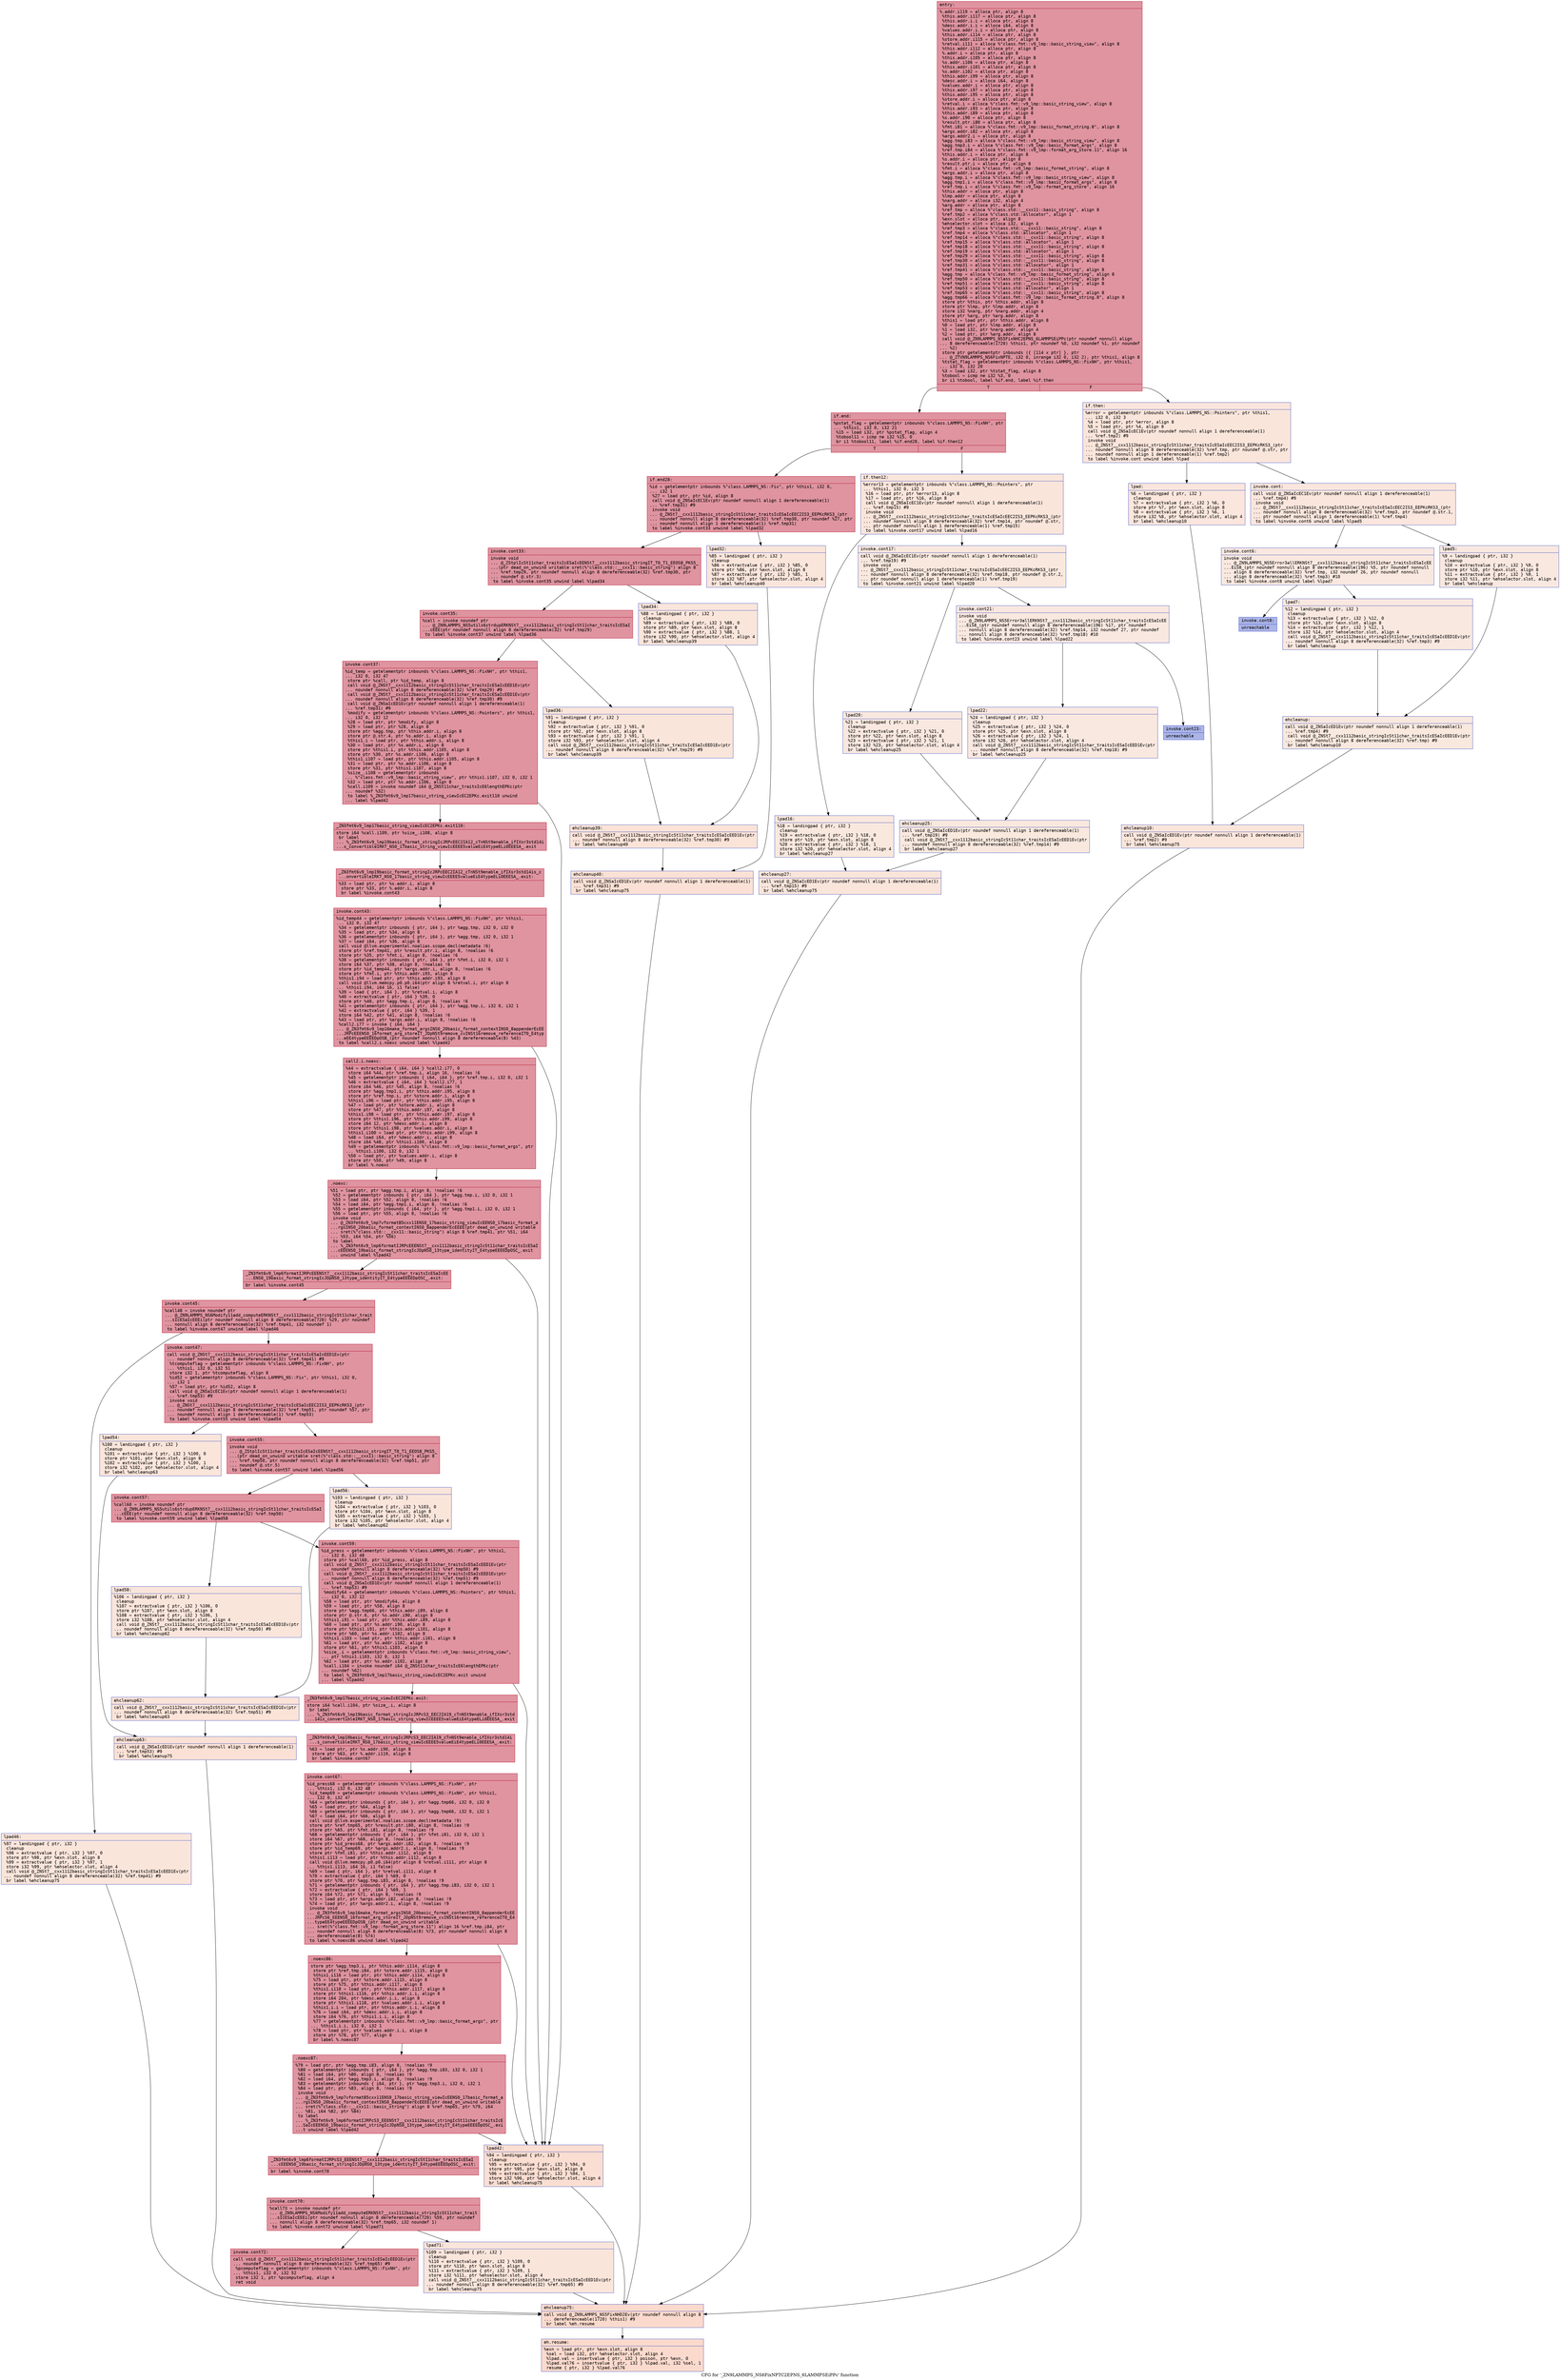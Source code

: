 digraph "CFG for '_ZN9LAMMPS_NS6FixNPTC2EPNS_6LAMMPSEiPPc' function" {
	label="CFG for '_ZN9LAMMPS_NS6FixNPTC2EPNS_6LAMMPSEiPPc' function";

	Node0x56034efda590 [shape=record,color="#b70d28ff", style=filled, fillcolor="#b70d2870" fontname="Courier",label="{entry:\l|  %.addr.i119 = alloca ptr, align 8\l  %this.addr.i117 = alloca ptr, align 8\l  %this.addr.i.i = alloca ptr, align 8\l  %desc.addr.i.i = alloca i64, align 8\l  %values.addr.i.i = alloca ptr, align 8\l  %this.addr.i114 = alloca ptr, align 8\l  %store.addr.i115 = alloca ptr, align 8\l  %retval.i111 = alloca %\"class.fmt::v9_lmp::basic_string_view\", align 8\l  %this.addr.i112 = alloca ptr, align 8\l  %.addr.i = alloca ptr, align 8\l  %this.addr.i105 = alloca ptr, align 8\l  %s.addr.i106 = alloca ptr, align 8\l  %this.addr.i101 = alloca ptr, align 8\l  %s.addr.i102 = alloca ptr, align 8\l  %this.addr.i99 = alloca ptr, align 8\l  %desc.addr.i = alloca i64, align 8\l  %values.addr.i = alloca ptr, align 8\l  %this.addr.i97 = alloca ptr, align 8\l  %this.addr.i95 = alloca ptr, align 8\l  %store.addr.i = alloca ptr, align 8\l  %retval.i = alloca %\"class.fmt::v9_lmp::basic_string_view\", align 8\l  %this.addr.i93 = alloca ptr, align 8\l  %this.addr.i89 = alloca ptr, align 8\l  %s.addr.i90 = alloca ptr, align 8\l  %result.ptr.i80 = alloca ptr, align 8\l  %fmt.i81 = alloca %\"class.fmt::v9_lmp::basic_format_string.8\", align 8\l  %args.addr.i82 = alloca ptr, align 8\l  %args.addr2.i = alloca ptr, align 8\l  %agg.tmp.i83 = alloca %\"class.fmt::v9_lmp::basic_string_view\", align 8\l  %agg.tmp3.i = alloca %\"class.fmt::v9_lmp::basic_format_args\", align 8\l  %ref.tmp.i84 = alloca %\"class.fmt::v9_lmp::format_arg_store.11\", align 16\l  %this.addr.i = alloca ptr, align 8\l  %s.addr.i = alloca ptr, align 8\l  %result.ptr.i = alloca ptr, align 8\l  %fmt.i = alloca %\"class.fmt::v9_lmp::basic_format_string\", align 8\l  %args.addr.i = alloca ptr, align 8\l  %agg.tmp.i = alloca %\"class.fmt::v9_lmp::basic_string_view\", align 8\l  %agg.tmp1.i = alloca %\"class.fmt::v9_lmp::basic_format_args\", align 8\l  %ref.tmp.i = alloca %\"class.fmt::v9_lmp::format_arg_store\", align 16\l  %this.addr = alloca ptr, align 8\l  %lmp.addr = alloca ptr, align 8\l  %narg.addr = alloca i32, align 4\l  %arg.addr = alloca ptr, align 8\l  %ref.tmp = alloca %\"class.std::__cxx11::basic_string\", align 8\l  %ref.tmp2 = alloca %\"class.std::allocator\", align 1\l  %exn.slot = alloca ptr, align 8\l  %ehselector.slot = alloca i32, align 4\l  %ref.tmp3 = alloca %\"class.std::__cxx11::basic_string\", align 8\l  %ref.tmp4 = alloca %\"class.std::allocator\", align 1\l  %ref.tmp14 = alloca %\"class.std::__cxx11::basic_string\", align 8\l  %ref.tmp15 = alloca %\"class.std::allocator\", align 1\l  %ref.tmp18 = alloca %\"class.std::__cxx11::basic_string\", align 8\l  %ref.tmp19 = alloca %\"class.std::allocator\", align 1\l  %ref.tmp29 = alloca %\"class.std::__cxx11::basic_string\", align 8\l  %ref.tmp30 = alloca %\"class.std::__cxx11::basic_string\", align 8\l  %ref.tmp31 = alloca %\"class.std::allocator\", align 1\l  %ref.tmp41 = alloca %\"class.std::__cxx11::basic_string\", align 8\l  %agg.tmp = alloca %\"class.fmt::v9_lmp::basic_format_string\", align 8\l  %ref.tmp50 = alloca %\"class.std::__cxx11::basic_string\", align 8\l  %ref.tmp51 = alloca %\"class.std::__cxx11::basic_string\", align 8\l  %ref.tmp53 = alloca %\"class.std::allocator\", align 1\l  %ref.tmp65 = alloca %\"class.std::__cxx11::basic_string\", align 8\l  %agg.tmp66 = alloca %\"class.fmt::v9_lmp::basic_format_string.8\", align 8\l  store ptr %this, ptr %this.addr, align 8\l  store ptr %lmp, ptr %lmp.addr, align 8\l  store i32 %narg, ptr %narg.addr, align 4\l  store ptr %arg, ptr %arg.addr, align 8\l  %this1 = load ptr, ptr %this.addr, align 8\l  %0 = load ptr, ptr %lmp.addr, align 8\l  %1 = load i32, ptr %narg.addr, align 4\l  %2 = load ptr, ptr %arg.addr, align 8\l  call void @_ZN9LAMMPS_NS5FixNHC2EPNS_6LAMMPSEiPPc(ptr noundef nonnull align\l... 8 dereferenceable(1720) %this1, ptr noundef %0, i32 noundef %1, ptr noundef\l... %2)\l  store ptr getelementptr inbounds (\{ [114 x ptr] \}, ptr\l... @_ZTVN9LAMMPS_NS6FixNPTE, i32 0, inrange i32 0, i32 2), ptr %this1, align 8\l  %tstat_flag = getelementptr inbounds %\"class.LAMMPS_NS::FixNH\", ptr %this1,\l... i32 0, i32 20\l  %3 = load i32, ptr %tstat_flag, align 8\l  %tobool = icmp ne i32 %3, 0\l  br i1 %tobool, label %if.end, label %if.then\l|{<s0>T|<s1>F}}"];
	Node0x56034efda590:s0 -> Node0x56034efdf540[tooltip="entry -> if.end\nProbability 100.00%" ];
	Node0x56034efda590:s1 -> Node0x56034efdf5f0[tooltip="entry -> if.then\nProbability 0.00%" ];
	Node0x56034efdf5f0 [shape=record,color="#3d50c3ff", style=filled, fillcolor="#f4c5ad70" fontname="Courier",label="{if.then:\l|  %error = getelementptr inbounds %\"class.LAMMPS_NS::Pointers\", ptr %this1,\l... i32 0, i32 3\l  %4 = load ptr, ptr %error, align 8\l  %5 = load ptr, ptr %4, align 8\l  call void @_ZNSaIcEC1Ev(ptr noundef nonnull align 1 dereferenceable(1)\l... %ref.tmp2) #9\l  invoke void\l... @_ZNSt7__cxx1112basic_stringIcSt11char_traitsIcESaIcEEC2IS3_EEPKcRKS3_(ptr\l... noundef nonnull align 8 dereferenceable(32) %ref.tmp, ptr noundef @.str, ptr\l... noundef nonnull align 1 dereferenceable(1) %ref.tmp2)\l          to label %invoke.cont unwind label %lpad\l}"];
	Node0x56034efdf5f0 -> Node0x56034efdfc40[tooltip="if.then -> invoke.cont\nProbability 50.00%" ];
	Node0x56034efdf5f0 -> Node0x56034efdfd20[tooltip="if.then -> lpad\nProbability 50.00%" ];
	Node0x56034efdfc40 [shape=record,color="#3d50c3ff", style=filled, fillcolor="#f3c7b170" fontname="Courier",label="{invoke.cont:\l|  call void @_ZNSaIcEC1Ev(ptr noundef nonnull align 1 dereferenceable(1)\l... %ref.tmp4) #9\l  invoke void\l... @_ZNSt7__cxx1112basic_stringIcSt11char_traitsIcESaIcEEC2IS3_EEPKcRKS3_(ptr\l... noundef nonnull align 8 dereferenceable(32) %ref.tmp3, ptr noundef @.str.1,\l... ptr noundef nonnull align 1 dereferenceable(1) %ref.tmp4)\l          to label %invoke.cont6 unwind label %lpad5\l}"];
	Node0x56034efdfc40 -> Node0x56034efe10c0[tooltip="invoke.cont -> invoke.cont6\nProbability 50.00%" ];
	Node0x56034efdfc40 -> Node0x56034efe1110[tooltip="invoke.cont -> lpad5\nProbability 50.00%" ];
	Node0x56034efe10c0 [shape=record,color="#3d50c3ff", style=filled, fillcolor="#f1ccb870" fontname="Courier",label="{invoke.cont6:\l|  invoke void\l... @_ZN9LAMMPS_NS5Error3allERKNSt7__cxx1112basic_stringIcSt11char_traitsIcESaIcEE\l...EiS8_(ptr noundef nonnull align 8 dereferenceable(196) %5, ptr noundef nonnull\l... align 8 dereferenceable(32) %ref.tmp, i32 noundef 26, ptr noundef nonnull\l... align 8 dereferenceable(32) %ref.tmp3) #10\l          to label %invoke.cont8 unwind label %lpad7\l}"];
	Node0x56034efe10c0 -> Node0x56034efe1070[tooltip="invoke.cont6 -> invoke.cont8\nProbability 0.00%" ];
	Node0x56034efe10c0 -> Node0x56034efe1490[tooltip="invoke.cont6 -> lpad7\nProbability 100.00%" ];
	Node0x56034efe1070 [shape=record,color="#3d50c3ff", style=filled, fillcolor="#4358cb70" fontname="Courier",label="{invoke.cont8:\l|  unreachable\l}"];
	Node0x56034efdfd20 [shape=record,color="#3d50c3ff", style=filled, fillcolor="#f3c7b170" fontname="Courier",label="{lpad:\l|  %6 = landingpad \{ ptr, i32 \}\l          cleanup\l  %7 = extractvalue \{ ptr, i32 \} %6, 0\l  store ptr %7, ptr %exn.slot, align 8\l  %8 = extractvalue \{ ptr, i32 \} %6, 1\l  store i32 %8, ptr %ehselector.slot, align 4\l  br label %ehcleanup10\l}"];
	Node0x56034efdfd20 -> Node0x56034efe1b30[tooltip="lpad -> ehcleanup10\nProbability 100.00%" ];
	Node0x56034efe1110 [shape=record,color="#3d50c3ff", style=filled, fillcolor="#f1ccb870" fontname="Courier",label="{lpad5:\l|  %9 = landingpad \{ ptr, i32 \}\l          cleanup\l  %10 = extractvalue \{ ptr, i32 \} %9, 0\l  store ptr %10, ptr %exn.slot, align 8\l  %11 = extractvalue \{ ptr, i32 \} %9, 1\l  store i32 %11, ptr %ehselector.slot, align 4\l  br label %ehcleanup\l}"];
	Node0x56034efe1110 -> Node0x56034efdc420[tooltip="lpad5 -> ehcleanup\nProbability 100.00%" ];
	Node0x56034efe1490 [shape=record,color="#3d50c3ff", style=filled, fillcolor="#f1ccb870" fontname="Courier",label="{lpad7:\l|  %12 = landingpad \{ ptr, i32 \}\l          cleanup\l  %13 = extractvalue \{ ptr, i32 \} %12, 0\l  store ptr %13, ptr %exn.slot, align 8\l  %14 = extractvalue \{ ptr, i32 \} %12, 1\l  store i32 %14, ptr %ehselector.slot, align 4\l  call void @_ZNSt7__cxx1112basic_stringIcSt11char_traitsIcESaIcEED1Ev(ptr\l... noundef nonnull align 8 dereferenceable(32) %ref.tmp3) #9\l  br label %ehcleanup\l}"];
	Node0x56034efe1490 -> Node0x56034efdc420[tooltip="lpad7 -> ehcleanup\nProbability 100.00%" ];
	Node0x56034efdc420 [shape=record,color="#3d50c3ff", style=filled, fillcolor="#f2cab570" fontname="Courier",label="{ehcleanup:\l|  call void @_ZNSaIcED1Ev(ptr noundef nonnull align 1 dereferenceable(1)\l... %ref.tmp4) #9\l  call void @_ZNSt7__cxx1112basic_stringIcSt11char_traitsIcESaIcEED1Ev(ptr\l... noundef nonnull align 8 dereferenceable(32) %ref.tmp) #9\l  br label %ehcleanup10\l}"];
	Node0x56034efdc420 -> Node0x56034efe1b30[tooltip="ehcleanup -> ehcleanup10\nProbability 100.00%" ];
	Node0x56034efe1b30 [shape=record,color="#3d50c3ff", style=filled, fillcolor="#f4c5ad70" fontname="Courier",label="{ehcleanup10:\l|  call void @_ZNSaIcED1Ev(ptr noundef nonnull align 1 dereferenceable(1)\l... %ref.tmp2) #9\l  br label %ehcleanup75\l}"];
	Node0x56034efe1b30 -> Node0x56034efe3110[tooltip="ehcleanup10 -> ehcleanup75\nProbability 100.00%" ];
	Node0x56034efdf540 [shape=record,color="#b70d28ff", style=filled, fillcolor="#b70d2870" fontname="Courier",label="{if.end:\l|  %pstat_flag = getelementptr inbounds %\"class.LAMMPS_NS::FixNH\", ptr\l... %this1, i32 0, i32 21\l  %15 = load i32, ptr %pstat_flag, align 4\l  %tobool11 = icmp ne i32 %15, 0\l  br i1 %tobool11, label %if.end28, label %if.then12\l|{<s0>T|<s1>F}}"];
	Node0x56034efdf540:s0 -> Node0x56034efe3400[tooltip="if.end -> if.end28\nProbability 100.00%" ];
	Node0x56034efdf540:s1 -> Node0x56034efe3480[tooltip="if.end -> if.then12\nProbability 0.00%" ];
	Node0x56034efe3480 [shape=record,color="#3d50c3ff", style=filled, fillcolor="#f4c5ad70" fontname="Courier",label="{if.then12:\l|  %error13 = getelementptr inbounds %\"class.LAMMPS_NS::Pointers\", ptr\l... %this1, i32 0, i32 3\l  %16 = load ptr, ptr %error13, align 8\l  %17 = load ptr, ptr %16, align 8\l  call void @_ZNSaIcEC1Ev(ptr noundef nonnull align 1 dereferenceable(1)\l... %ref.tmp15) #9\l  invoke void\l... @_ZNSt7__cxx1112basic_stringIcSt11char_traitsIcESaIcEEC2IS3_EEPKcRKS3_(ptr\l... noundef nonnull align 8 dereferenceable(32) %ref.tmp14, ptr noundef @.str,\l... ptr noundef nonnull align 1 dereferenceable(1) %ref.tmp15)\l          to label %invoke.cont17 unwind label %lpad16\l}"];
	Node0x56034efe3480 -> Node0x56034efe3950[tooltip="if.then12 -> invoke.cont17\nProbability 50.00%" ];
	Node0x56034efe3480 -> Node0x56034efe39d0[tooltip="if.then12 -> lpad16\nProbability 50.00%" ];
	Node0x56034efe3950 [shape=record,color="#3d50c3ff", style=filled, fillcolor="#f2cab570" fontname="Courier",label="{invoke.cont17:\l|  call void @_ZNSaIcEC1Ev(ptr noundef nonnull align 1 dereferenceable(1)\l... %ref.tmp19) #9\l  invoke void\l... @_ZNSt7__cxx1112basic_stringIcSt11char_traitsIcESaIcEEC2IS3_EEPKcRKS3_(ptr\l... noundef nonnull align 8 dereferenceable(32) %ref.tmp18, ptr noundef @.str.2,\l... ptr noundef nonnull align 1 dereferenceable(1) %ref.tmp19)\l          to label %invoke.cont21 unwind label %lpad20\l}"];
	Node0x56034efe3950 -> Node0x56034efe3d50[tooltip="invoke.cont17 -> invoke.cont21\nProbability 50.00%" ];
	Node0x56034efe3950 -> Node0x56034efe3da0[tooltip="invoke.cont17 -> lpad20\nProbability 50.00%" ];
	Node0x56034efe3d50 [shape=record,color="#3d50c3ff", style=filled, fillcolor="#f1ccb870" fontname="Courier",label="{invoke.cont21:\l|  invoke void\l... @_ZN9LAMMPS_NS5Error3allERKNSt7__cxx1112basic_stringIcSt11char_traitsIcESaIcEE\l...EiS8_(ptr noundef nonnull align 8 dereferenceable(196) %17, ptr noundef\l... nonnull align 8 dereferenceable(32) %ref.tmp14, i32 noundef 27, ptr noundef\l... nonnull align 8 dereferenceable(32) %ref.tmp18) #10\l          to label %invoke.cont23 unwind label %lpad22\l}"];
	Node0x56034efe3d50 -> Node0x56034efe3d00[tooltip="invoke.cont21 -> invoke.cont23\nProbability 0.00%" ];
	Node0x56034efe3d50 -> Node0x56034efe40c0[tooltip="invoke.cont21 -> lpad22\nProbability 100.00%" ];
	Node0x56034efe3d00 [shape=record,color="#3d50c3ff", style=filled, fillcolor="#4358cb70" fontname="Courier",label="{invoke.cont23:\l|  unreachable\l}"];
	Node0x56034efe39d0 [shape=record,color="#3d50c3ff", style=filled, fillcolor="#f2cab570" fontname="Courier",label="{lpad16:\l|  %18 = landingpad \{ ptr, i32 \}\l          cleanup\l  %19 = extractvalue \{ ptr, i32 \} %18, 0\l  store ptr %19, ptr %exn.slot, align 8\l  %20 = extractvalue \{ ptr, i32 \} %18, 1\l  store i32 %20, ptr %ehselector.slot, align 4\l  br label %ehcleanup27\l}"];
	Node0x56034efe39d0 -> Node0x56034efe4680[tooltip="lpad16 -> ehcleanup27\nProbability 100.00%" ];
	Node0x56034efe3da0 [shape=record,color="#3d50c3ff", style=filled, fillcolor="#f1ccb870" fontname="Courier",label="{lpad20:\l|  %21 = landingpad \{ ptr, i32 \}\l          cleanup\l  %22 = extractvalue \{ ptr, i32 \} %21, 0\l  store ptr %22, ptr %exn.slot, align 8\l  %23 = extractvalue \{ ptr, i32 \} %21, 1\l  store i32 %23, ptr %ehselector.slot, align 4\l  br label %ehcleanup25\l}"];
	Node0x56034efe3da0 -> Node0x56034efe49d0[tooltip="lpad20 -> ehcleanup25\nProbability 100.00%" ];
	Node0x56034efe40c0 [shape=record,color="#3d50c3ff", style=filled, fillcolor="#f1ccb870" fontname="Courier",label="{lpad22:\l|  %24 = landingpad \{ ptr, i32 \}\l          cleanup\l  %25 = extractvalue \{ ptr, i32 \} %24, 0\l  store ptr %25, ptr %exn.slot, align 8\l  %26 = extractvalue \{ ptr, i32 \} %24, 1\l  store i32 %26, ptr %ehselector.slot, align 4\l  call void @_ZNSt7__cxx1112basic_stringIcSt11char_traitsIcESaIcEED1Ev(ptr\l... noundef nonnull align 8 dereferenceable(32) %ref.tmp18) #9\l  br label %ehcleanup25\l}"];
	Node0x56034efe40c0 -> Node0x56034efe49d0[tooltip="lpad22 -> ehcleanup25\nProbability 100.00%" ];
	Node0x56034efe49d0 [shape=record,color="#3d50c3ff", style=filled, fillcolor="#f2cab570" fontname="Courier",label="{ehcleanup25:\l|  call void @_ZNSaIcED1Ev(ptr noundef nonnull align 1 dereferenceable(1)\l... %ref.tmp19) #9\l  call void @_ZNSt7__cxx1112basic_stringIcSt11char_traitsIcESaIcEED1Ev(ptr\l... noundef nonnull align 8 dereferenceable(32) %ref.tmp14) #9\l  br label %ehcleanup27\l}"];
	Node0x56034efe49d0 -> Node0x56034efe4680[tooltip="ehcleanup25 -> ehcleanup27\nProbability 100.00%" ];
	Node0x56034efe4680 [shape=record,color="#3d50c3ff", style=filled, fillcolor="#f4c5ad70" fontname="Courier",label="{ehcleanup27:\l|  call void @_ZNSaIcED1Ev(ptr noundef nonnull align 1 dereferenceable(1)\l... %ref.tmp15) #9\l  br label %ehcleanup75\l}"];
	Node0x56034efe4680 -> Node0x56034efe3110[tooltip="ehcleanup27 -> ehcleanup75\nProbability 100.00%" ];
	Node0x56034efe3400 [shape=record,color="#b70d28ff", style=filled, fillcolor="#b70d2870" fontname="Courier",label="{if.end28:\l|  %id = getelementptr inbounds %\"class.LAMMPS_NS::Fix\", ptr %this1, i32 0,\l... i32 1\l  %27 = load ptr, ptr %id, align 8\l  call void @_ZNSaIcEC1Ev(ptr noundef nonnull align 1 dereferenceable(1)\l... %ref.tmp31) #9\l  invoke void\l... @_ZNSt7__cxx1112basic_stringIcSt11char_traitsIcESaIcEEC2IS3_EEPKcRKS3_(ptr\l... noundef nonnull align 8 dereferenceable(32) %ref.tmp30, ptr noundef %27, ptr\l... noundef nonnull align 1 dereferenceable(1) %ref.tmp31)\l          to label %invoke.cont33 unwind label %lpad32\l}"];
	Node0x56034efe3400 -> Node0x56034efdd610[tooltip="if.end28 -> invoke.cont33\nProbability 100.00%" ];
	Node0x56034efe3400 -> Node0x56034efdd660[tooltip="if.end28 -> lpad32\nProbability 0.00%" ];
	Node0x56034efdd610 [shape=record,color="#b70d28ff", style=filled, fillcolor="#b70d2870" fontname="Courier",label="{invoke.cont33:\l|  invoke void\l... @_ZStplIcSt11char_traitsIcESaIcEENSt7__cxx1112basic_stringIT_T0_T1_EEOS8_PKS5_\l...(ptr dead_on_unwind writable sret(%\"class.std::__cxx11::basic_string\") align 8\l... %ref.tmp29, ptr noundef nonnull align 8 dereferenceable(32) %ref.tmp30, ptr\l... noundef @.str.3)\l          to label %invoke.cont35 unwind label %lpad34\l}"];
	Node0x56034efdd610 -> Node0x56034efdd5c0[tooltip="invoke.cont33 -> invoke.cont35\nProbability 100.00%" ];
	Node0x56034efdd610 -> Node0x56034efdd890[tooltip="invoke.cont33 -> lpad34\nProbability 0.00%" ];
	Node0x56034efdd5c0 [shape=record,color="#b70d28ff", style=filled, fillcolor="#b70d2870" fontname="Courier",label="{invoke.cont35:\l|  %call = invoke noundef ptr\l... @_ZN9LAMMPS_NS5utils6strdupERKNSt7__cxx1112basic_stringIcSt11char_traitsIcESaI\l...cEEE(ptr noundef nonnull align 8 dereferenceable(32) %ref.tmp29)\l          to label %invoke.cont37 unwind label %lpad36\l}"];
	Node0x56034efdd5c0 -> Node0x56034efe6200[tooltip="invoke.cont35 -> invoke.cont37\nProbability 100.00%" ];
	Node0x56034efdd5c0 -> Node0x56034efe6250[tooltip="invoke.cont35 -> lpad36\nProbability 0.00%" ];
	Node0x56034efe6200 [shape=record,color="#b70d28ff", style=filled, fillcolor="#b70d2870" fontname="Courier",label="{invoke.cont37:\l|  %id_temp = getelementptr inbounds %\"class.LAMMPS_NS::FixNH\", ptr %this1,\l... i32 0, i32 47\l  store ptr %call, ptr %id_temp, align 8\l  call void @_ZNSt7__cxx1112basic_stringIcSt11char_traitsIcESaIcEED1Ev(ptr\l... noundef nonnull align 8 dereferenceable(32) %ref.tmp29) #9\l  call void @_ZNSt7__cxx1112basic_stringIcSt11char_traitsIcESaIcEED1Ev(ptr\l... noundef nonnull align 8 dereferenceable(32) %ref.tmp30) #9\l  call void @_ZNSaIcED1Ev(ptr noundef nonnull align 1 dereferenceable(1)\l... %ref.tmp31) #9\l  %modify = getelementptr inbounds %\"class.LAMMPS_NS::Pointers\", ptr %this1,\l... i32 0, i32 12\l  %28 = load ptr, ptr %modify, align 8\l  %29 = load ptr, ptr %28, align 8\l  store ptr %agg.tmp, ptr %this.addr.i, align 8\l  store ptr @.str.4, ptr %s.addr.i, align 8\l  %this1.i = load ptr, ptr %this.addr.i, align 8\l  %30 = load ptr, ptr %s.addr.i, align 8\l  store ptr %this1.i, ptr %this.addr.i105, align 8\l  store ptr %30, ptr %s.addr.i106, align 8\l  %this1.i107 = load ptr, ptr %this.addr.i105, align 8\l  %31 = load ptr, ptr %s.addr.i106, align 8\l  store ptr %31, ptr %this1.i107, align 8\l  %size_.i108 = getelementptr inbounds\l... %\"class.fmt::v9_lmp::basic_string_view\", ptr %this1.i107, i32 0, i32 1\l  %32 = load ptr, ptr %s.addr.i106, align 8\l  %call.i109 = invoke noundef i64 @_ZNSt11char_traitsIcE6lengthEPKc(ptr\l... noundef %32)\l          to label %_ZN3fmt6v9_lmp17basic_string_viewIcEC2EPKc.exit110 unwind\l... label %lpad42\l}"];
	Node0x56034efe6200 -> Node0x56034efe72b0[tooltip="invoke.cont37 -> _ZN3fmt6v9_lmp17basic_string_viewIcEC2EPKc.exit110\nProbability 100.00%" ];
	Node0x56034efe6200 -> Node0x56034efe7390[tooltip="invoke.cont37 -> lpad42\nProbability 0.00%" ];
	Node0x56034efe72b0 [shape=record,color="#b70d28ff", style=filled, fillcolor="#b70d2870" fontname="Courier",label="{_ZN3fmt6v9_lmp17basic_string_viewIcEC2EPKc.exit110:\l|  store i64 %call.i109, ptr %size_.i108, align 8\l  br label\l... %_ZN3fmt6v9_lmp19basic_format_stringIcJRPcEEC2IA12_cTnNSt9enable_ifIXsr3std14i\l...s_convertibleIRKT_NS0_17basic_string_viewIcEEEE5valueEiE4typeELi0EEESA_.exit\l}"];
	Node0x56034efe72b0 -> Node0x56034efe7710[tooltip="_ZN3fmt6v9_lmp17basic_string_viewIcEC2EPKc.exit110 -> _ZN3fmt6v9_lmp19basic_format_stringIcJRPcEEC2IA12_cTnNSt9enable_ifIXsr3std14is_convertibleIRKT_NS0_17basic_string_viewIcEEEE5valueEiE4typeELi0EEESA_.exit\nProbability 100.00%" ];
	Node0x56034efe7710 [shape=record,color="#b70d28ff", style=filled, fillcolor="#b70d2870" fontname="Courier",label="{_ZN3fmt6v9_lmp19basic_format_stringIcJRPcEEC2IA12_cTnNSt9enable_ifIXsr3std14is_c\l...onvertibleIRKT_NS0_17basic_string_viewIcEEEE5valueEiE4typeELi0EEESA_.exit:\l|  %33 = load ptr, ptr %s.addr.i, align 8\l  store ptr %33, ptr %.addr.i, align 8\l  br label %invoke.cont43\l}"];
	Node0x56034efe7710 -> Node0x56034efe7b10[tooltip="_ZN3fmt6v9_lmp19basic_format_stringIcJRPcEEC2IA12_cTnNSt9enable_ifIXsr3std14is_convertibleIRKT_NS0_17basic_string_viewIcEEEE5valueEiE4typeELi0EEESA_.exit -> invoke.cont43\nProbability 100.00%" ];
	Node0x56034efe7b10 [shape=record,color="#b70d28ff", style=filled, fillcolor="#b70d2870" fontname="Courier",label="{invoke.cont43:\l|  %id_temp44 = getelementptr inbounds %\"class.LAMMPS_NS::FixNH\", ptr %this1,\l... i32 0, i32 47\l  %34 = getelementptr inbounds \{ ptr, i64 \}, ptr %agg.tmp, i32 0, i32 0\l  %35 = load ptr, ptr %34, align 8\l  %36 = getelementptr inbounds \{ ptr, i64 \}, ptr %agg.tmp, i32 0, i32 1\l  %37 = load i64, ptr %36, align 8\l  call void @llvm.experimental.noalias.scope.decl(metadata !6)\l  store ptr %ref.tmp41, ptr %result.ptr.i, align 8, !noalias !6\l  store ptr %35, ptr %fmt.i, align 8, !noalias !6\l  %38 = getelementptr inbounds \{ ptr, i64 \}, ptr %fmt.i, i32 0, i32 1\l  store i64 %37, ptr %38, align 8, !noalias !6\l  store ptr %id_temp44, ptr %args.addr.i, align 8, !noalias !6\l  store ptr %fmt.i, ptr %this.addr.i93, align 8\l  %this1.i94 = load ptr, ptr %this.addr.i93, align 8\l  call void @llvm.memcpy.p0.p0.i64(ptr align 8 %retval.i, ptr align 8\l... %this1.i94, i64 16, i1 false)\l  %39 = load \{ ptr, i64 \}, ptr %retval.i, align 8\l  %40 = extractvalue \{ ptr, i64 \} %39, 0\l  store ptr %40, ptr %agg.tmp.i, align 8, !noalias !6\l  %41 = getelementptr inbounds \{ ptr, i64 \}, ptr %agg.tmp.i, i32 0, i32 1\l  %42 = extractvalue \{ ptr, i64 \} %39, 1\l  store i64 %42, ptr %41, align 8, !noalias !6\l  %43 = load ptr, ptr %args.addr.i, align 8, !noalias !6\l  %call2.i77 = invoke \{ i64, i64 \}\l... @_ZN3fmt6v9_lmp16make_format_argsINS0_20basic_format_contextINS0_8appenderEcEE\l...JRPcEEENS0_16format_arg_storeIT_JDpNSt9remove_cvINSt16remove_referenceIT0_E4typ\l...eEE4typeEEEEDpOSB_(ptr noundef nonnull align 8 dereferenceable(8) %43)\l          to label %call2.i.noexc unwind label %lpad42\l}"];
	Node0x56034efe7b10 -> Node0x56034efea330[tooltip="invoke.cont43 -> call2.i.noexc\nProbability 100.00%" ];
	Node0x56034efe7b10 -> Node0x56034efe7390[tooltip="invoke.cont43 -> lpad42\nProbability 0.00%" ];
	Node0x56034efea330 [shape=record,color="#b70d28ff", style=filled, fillcolor="#b70d2870" fontname="Courier",label="{call2.i.noexc:\l|  %44 = extractvalue \{ i64, i64 \} %call2.i77, 0\l  store i64 %44, ptr %ref.tmp.i, align 16, !noalias !6\l  %45 = getelementptr inbounds \{ i64, i64 \}, ptr %ref.tmp.i, i32 0, i32 1\l  %46 = extractvalue \{ i64, i64 \} %call2.i77, 1\l  store i64 %46, ptr %45, align 8, !noalias !6\l  store ptr %agg.tmp1.i, ptr %this.addr.i95, align 8\l  store ptr %ref.tmp.i, ptr %store.addr.i, align 8\l  %this1.i96 = load ptr, ptr %this.addr.i95, align 8\l  %47 = load ptr, ptr %store.addr.i, align 8\l  store ptr %47, ptr %this.addr.i97, align 8\l  %this1.i98 = load ptr, ptr %this.addr.i97, align 8\l  store ptr %this1.i96, ptr %this.addr.i99, align 8\l  store i64 12, ptr %desc.addr.i, align 8\l  store ptr %this1.i98, ptr %values.addr.i, align 8\l  %this1.i100 = load ptr, ptr %this.addr.i99, align 8\l  %48 = load i64, ptr %desc.addr.i, align 8\l  store i64 %48, ptr %this1.i100, align 8\l  %49 = getelementptr inbounds %\"class.fmt::v9_lmp::basic_format_args\", ptr\l... %this1.i100, i32 0, i32 1\l  %50 = load ptr, ptr %values.addr.i, align 8\l  store ptr %50, ptr %49, align 8\l  br label %.noexc\l}"];
	Node0x56034efea330 -> Node0x56034efeb9c0[tooltip="call2.i.noexc -> .noexc\nProbability 100.00%" ];
	Node0x56034efeb9c0 [shape=record,color="#b70d28ff", style=filled, fillcolor="#b70d2870" fontname="Courier",label="{.noexc:\l|  %51 = load ptr, ptr %agg.tmp.i, align 8, !noalias !6\l  %52 = getelementptr inbounds \{ ptr, i64 \}, ptr %agg.tmp.i, i32 0, i32 1\l  %53 = load i64, ptr %52, align 8, !noalias !6\l  %54 = load i64, ptr %agg.tmp1.i, align 8, !noalias !6\l  %55 = getelementptr inbounds \{ i64, ptr \}, ptr %agg.tmp1.i, i32 0, i32 1\l  %56 = load ptr, ptr %55, align 8, !noalias !6\l  invoke void\l... @_ZN3fmt6v9_lmp7vformatB5cxx11ENS0_17basic_string_viewIcEENS0_17basic_format_a\l...rgsINS0_20basic_format_contextINS0_8appenderEcEEEE(ptr dead_on_unwind writable\l... sret(%\"class.std::__cxx11::basic_string\") align 8 %ref.tmp41, ptr %51, i64\l... %53, i64 %54, ptr %56)\l          to label\l... %_ZN3fmt6v9_lmp6formatIJRPcEEENSt7__cxx1112basic_stringIcSt11char_traitsIcESaI\l...cEEENS0_19basic_format_stringIcJDpNS0_13type_identityIT_E4typeEEEEDpOSC_.exit\l... unwind label %lpad42\l}"];
	Node0x56034efeb9c0 -> Node0x56034efebe90[tooltip=".noexc -> _ZN3fmt6v9_lmp6formatIJRPcEEENSt7__cxx1112basic_stringIcSt11char_traitsIcESaIcEEENS0_19basic_format_stringIcJDpNS0_13type_identityIT_E4typeEEEEDpOSC_.exit\nProbability 100.00%" ];
	Node0x56034efeb9c0 -> Node0x56034efe7390[tooltip=".noexc -> lpad42\nProbability 0.00%" ];
	Node0x56034efebe90 [shape=record,color="#b70d28ff", style=filled, fillcolor="#b70d2870" fontname="Courier",label="{_ZN3fmt6v9_lmp6formatIJRPcEEENSt7__cxx1112basic_stringIcSt11char_traitsIcESaIcEE\l...ENS0_19basic_format_stringIcJDpNS0_13type_identityIT_E4typeEEEEDpOSC_.exit:\l|  br label %invoke.cont45\l}"];
	Node0x56034efebe90 -> Node0x56034efec330[tooltip="_ZN3fmt6v9_lmp6formatIJRPcEEENSt7__cxx1112basic_stringIcSt11char_traitsIcESaIcEEENS0_19basic_format_stringIcJDpNS0_13type_identityIT_E4typeEEEEDpOSC_.exit -> invoke.cont45\nProbability 100.00%" ];
	Node0x56034efec330 [shape=record,color="#b70d28ff", style=filled, fillcolor="#b70d2870" fontname="Courier",label="{invoke.cont45:\l|  %call48 = invoke noundef ptr\l... @_ZN9LAMMPS_NS6Modify11add_computeERKNSt7__cxx1112basic_stringIcSt11char_trait\l...sIcESaIcEEEi(ptr noundef nonnull align 8 dereferenceable(720) %29, ptr noundef\l... nonnull align 8 dereferenceable(32) %ref.tmp41, i32 noundef 1)\l          to label %invoke.cont47 unwind label %lpad46\l}"];
	Node0x56034efec330 -> Node0x56034efec460[tooltip="invoke.cont45 -> invoke.cont47\nProbability 100.00%" ];
	Node0x56034efec330 -> Node0x56034efec540[tooltip="invoke.cont45 -> lpad46\nProbability 0.00%" ];
	Node0x56034efec460 [shape=record,color="#b70d28ff", style=filled, fillcolor="#b70d2870" fontname="Courier",label="{invoke.cont47:\l|  call void @_ZNSt7__cxx1112basic_stringIcSt11char_traitsIcESaIcEED1Ev(ptr\l... noundef nonnull align 8 dereferenceable(32) %ref.tmp41) #9\l  %tcomputeflag = getelementptr inbounds %\"class.LAMMPS_NS::FixNH\", ptr\l... %this1, i32 0, i32 51\l  store i32 1, ptr %tcomputeflag, align 8\l  %id52 = getelementptr inbounds %\"class.LAMMPS_NS::Fix\", ptr %this1, i32 0,\l... i32 1\l  %57 = load ptr, ptr %id52, align 8\l  call void @_ZNSaIcEC1Ev(ptr noundef nonnull align 1 dereferenceable(1)\l... %ref.tmp53) #9\l  invoke void\l... @_ZNSt7__cxx1112basic_stringIcSt11char_traitsIcESaIcEEC2IS3_EEPKcRKS3_(ptr\l... noundef nonnull align 8 dereferenceable(32) %ref.tmp51, ptr noundef %57, ptr\l... noundef nonnull align 1 dereferenceable(1) %ref.tmp53)\l          to label %invoke.cont55 unwind label %lpad54\l}"];
	Node0x56034efec460 -> Node0x56034efece60[tooltip="invoke.cont47 -> invoke.cont55\nProbability 100.00%" ];
	Node0x56034efec460 -> Node0x56034efecee0[tooltip="invoke.cont47 -> lpad54\nProbability 0.00%" ];
	Node0x56034efece60 [shape=record,color="#b70d28ff", style=filled, fillcolor="#b70d2870" fontname="Courier",label="{invoke.cont55:\l|  invoke void\l... @_ZStplIcSt11char_traitsIcESaIcEENSt7__cxx1112basic_stringIT_T0_T1_EEOS8_PKS5_\l...(ptr dead_on_unwind writable sret(%\"class.std::__cxx11::basic_string\") align 8\l... %ref.tmp50, ptr noundef nonnull align 8 dereferenceable(32) %ref.tmp51, ptr\l... noundef @.str.5)\l          to label %invoke.cont57 unwind label %lpad56\l}"];
	Node0x56034efece60 -> Node0x56034efece10[tooltip="invoke.cont55 -> invoke.cont57\nProbability 100.00%" ];
	Node0x56034efece60 -> Node0x56034efed1d0[tooltip="invoke.cont55 -> lpad56\nProbability 0.00%" ];
	Node0x56034efece10 [shape=record,color="#b70d28ff", style=filled, fillcolor="#b70d2870" fontname="Courier",label="{invoke.cont57:\l|  %call60 = invoke noundef ptr\l... @_ZN9LAMMPS_NS5utils6strdupERKNSt7__cxx1112basic_stringIcSt11char_traitsIcESaI\l...cEEE(ptr noundef nonnull align 8 dereferenceable(32) %ref.tmp50)\l          to label %invoke.cont59 unwind label %lpad58\l}"];
	Node0x56034efece10 -> Node0x56034efed4a0[tooltip="invoke.cont57 -> invoke.cont59\nProbability 100.00%" ];
	Node0x56034efece10 -> Node0x56034efed4f0[tooltip="invoke.cont57 -> lpad58\nProbability 0.00%" ];
	Node0x56034efed4a0 [shape=record,color="#b70d28ff", style=filled, fillcolor="#b70d2870" fontname="Courier",label="{invoke.cont59:\l|  %id_press = getelementptr inbounds %\"class.LAMMPS_NS::FixNH\", ptr %this1,\l... i32 0, i32 48\l  store ptr %call60, ptr %id_press, align 8\l  call void @_ZNSt7__cxx1112basic_stringIcSt11char_traitsIcESaIcEED1Ev(ptr\l... noundef nonnull align 8 dereferenceable(32) %ref.tmp50) #9\l  call void @_ZNSt7__cxx1112basic_stringIcSt11char_traitsIcESaIcEED1Ev(ptr\l... noundef nonnull align 8 dereferenceable(32) %ref.tmp51) #9\l  call void @_ZNSaIcED1Ev(ptr noundef nonnull align 1 dereferenceable(1)\l... %ref.tmp53) #9\l  %modify64 = getelementptr inbounds %\"class.LAMMPS_NS::Pointers\", ptr %this1,\l... i32 0, i32 12\l  %58 = load ptr, ptr %modify64, align 8\l  %59 = load ptr, ptr %58, align 8\l  store ptr %agg.tmp66, ptr %this.addr.i89, align 8\l  store ptr @.str.6, ptr %s.addr.i90, align 8\l  %this1.i91 = load ptr, ptr %this.addr.i89, align 8\l  %60 = load ptr, ptr %s.addr.i90, align 8\l  store ptr %this1.i91, ptr %this.addr.i101, align 8\l  store ptr %60, ptr %s.addr.i102, align 8\l  %this1.i103 = load ptr, ptr %this.addr.i101, align 8\l  %61 = load ptr, ptr %s.addr.i102, align 8\l  store ptr %61, ptr %this1.i103, align 8\l  %size_.i = getelementptr inbounds %\"class.fmt::v9_lmp::basic_string_view\",\l... ptr %this1.i103, i32 0, i32 1\l  %62 = load ptr, ptr %s.addr.i102, align 8\l  %call.i104 = invoke noundef i64 @_ZNSt11char_traitsIcE6lengthEPKc(ptr\l... noundef %62)\l          to label %_ZN3fmt6v9_lmp17basic_string_viewIcEC2EPKc.exit unwind\l... label %lpad42\l}"];
	Node0x56034efed4a0 -> Node0x56034efee420[tooltip="invoke.cont59 -> _ZN3fmt6v9_lmp17basic_string_viewIcEC2EPKc.exit\nProbability 100.00%" ];
	Node0x56034efed4a0 -> Node0x56034efe7390[tooltip="invoke.cont59 -> lpad42\nProbability 0.00%" ];
	Node0x56034efee420 [shape=record,color="#b70d28ff", style=filled, fillcolor="#b70d2870" fontname="Courier",label="{_ZN3fmt6v9_lmp17basic_string_viewIcEC2EPKc.exit:\l|  store i64 %call.i104, ptr %size_.i, align 8\l  br label\l... %_ZN3fmt6v9_lmp19basic_format_stringIcJRPcS3_EEC2IA19_cTnNSt9enable_ifIXsr3std\l...14is_convertibleIRKT_NS0_17basic_string_viewIcEEEE5valueEiE4typeELi0EEESA_.exit\l}"];
	Node0x56034efee420 -> Node0x56034efee680[tooltip="_ZN3fmt6v9_lmp17basic_string_viewIcEC2EPKc.exit -> _ZN3fmt6v9_lmp19basic_format_stringIcJRPcS3_EEC2IA19_cTnNSt9enable_ifIXsr3std14is_convertibleIRKT_NS0_17basic_string_viewIcEEEE5valueEiE4typeELi0EEESA_.exit\nProbability 100.00%" ];
	Node0x56034efee680 [shape=record,color="#b70d28ff", style=filled, fillcolor="#b70d2870" fontname="Courier",label="{_ZN3fmt6v9_lmp19basic_format_stringIcJRPcS3_EEC2IA19_cTnNSt9enable_ifIXsr3std14i\l...s_convertibleIRKT_NS0_17basic_string_viewIcEEEE5valueEiE4typeELi0EEESA_.exit:\l|  %63 = load ptr, ptr %s.addr.i90, align 8\l  store ptr %63, ptr %.addr.i119, align 8\l  br label %invoke.cont67\l}"];
	Node0x56034efee680 -> Node0x56034efee8b0[tooltip="_ZN3fmt6v9_lmp19basic_format_stringIcJRPcS3_EEC2IA19_cTnNSt9enable_ifIXsr3std14is_convertibleIRKT_NS0_17basic_string_viewIcEEEE5valueEiE4typeELi0EEESA_.exit -> invoke.cont67\nProbability 100.00%" ];
	Node0x56034efee8b0 [shape=record,color="#b70d28ff", style=filled, fillcolor="#b70d2870" fontname="Courier",label="{invoke.cont67:\l|  %id_press68 = getelementptr inbounds %\"class.LAMMPS_NS::FixNH\", ptr\l... %this1, i32 0, i32 48\l  %id_temp69 = getelementptr inbounds %\"class.LAMMPS_NS::FixNH\", ptr %this1,\l... i32 0, i32 47\l  %64 = getelementptr inbounds \{ ptr, i64 \}, ptr %agg.tmp66, i32 0, i32 0\l  %65 = load ptr, ptr %64, align 8\l  %66 = getelementptr inbounds \{ ptr, i64 \}, ptr %agg.tmp66, i32 0, i32 1\l  %67 = load i64, ptr %66, align 8\l  call void @llvm.experimental.noalias.scope.decl(metadata !9)\l  store ptr %ref.tmp65, ptr %result.ptr.i80, align 8, !noalias !9\l  store ptr %65, ptr %fmt.i81, align 8, !noalias !9\l  %68 = getelementptr inbounds \{ ptr, i64 \}, ptr %fmt.i81, i32 0, i32 1\l  store i64 %67, ptr %68, align 8, !noalias !9\l  store ptr %id_press68, ptr %args.addr.i82, align 8, !noalias !9\l  store ptr %id_temp69, ptr %args.addr2.i, align 8, !noalias !9\l  store ptr %fmt.i81, ptr %this.addr.i112, align 8\l  %this1.i113 = load ptr, ptr %this.addr.i112, align 8\l  call void @llvm.memcpy.p0.p0.i64(ptr align 8 %retval.i111, ptr align 8\l... %this1.i113, i64 16, i1 false)\l  %69 = load \{ ptr, i64 \}, ptr %retval.i111, align 8\l  %70 = extractvalue \{ ptr, i64 \} %69, 0\l  store ptr %70, ptr %agg.tmp.i83, align 8, !noalias !9\l  %71 = getelementptr inbounds \{ ptr, i64 \}, ptr %agg.tmp.i83, i32 0, i32 1\l  %72 = extractvalue \{ ptr, i64 \} %69, 1\l  store i64 %72, ptr %71, align 8, !noalias !9\l  %73 = load ptr, ptr %args.addr.i82, align 8, !noalias !9\l  %74 = load ptr, ptr %args.addr2.i, align 8, !noalias !9\l  invoke void\l... @_ZN3fmt6v9_lmp16make_format_argsINS0_20basic_format_contextINS0_8appenderEcEE\l...JRPcS6_EEENS0_16format_arg_storeIT_JDpNSt9remove_cvINSt16remove_referenceIT0_E4\l...typeEE4typeEEEEDpOSB_(ptr dead_on_unwind writable\l... sret(%\"class.fmt::v9_lmp::format_arg_store.11\") align 16 %ref.tmp.i84, ptr\l... noundef nonnull align 8 dereferenceable(8) %73, ptr noundef nonnull align 8\l... dereferenceable(8) %74)\l          to label %.noexc86 unwind label %lpad42\l}"];
	Node0x56034efee8b0 -> Node0x56034eff0160[tooltip="invoke.cont67 -> .noexc86\nProbability 100.00%" ];
	Node0x56034efee8b0 -> Node0x56034efe7390[tooltip="invoke.cont67 -> lpad42\nProbability 0.00%" ];
	Node0x56034eff0160 [shape=record,color="#b70d28ff", style=filled, fillcolor="#b70d2870" fontname="Courier",label="{.noexc86:\l|  store ptr %agg.tmp3.i, ptr %this.addr.i114, align 8\l  store ptr %ref.tmp.i84, ptr %store.addr.i115, align 8\l  %this1.i116 = load ptr, ptr %this.addr.i114, align 8\l  %75 = load ptr, ptr %store.addr.i115, align 8\l  store ptr %75, ptr %this.addr.i117, align 8\l  %this1.i118 = load ptr, ptr %this.addr.i117, align 8\l  store ptr %this1.i116, ptr %this.addr.i.i, align 8\l  store i64 204, ptr %desc.addr.i.i, align 8\l  store ptr %this1.i118, ptr %values.addr.i.i, align 8\l  %this1.i.i = load ptr, ptr %this.addr.i.i, align 8\l  %76 = load i64, ptr %desc.addr.i.i, align 8\l  store i64 %76, ptr %this1.i.i, align 8\l  %77 = getelementptr inbounds %\"class.fmt::v9_lmp::basic_format_args\", ptr\l... %this1.i.i, i32 0, i32 1\l  %78 = load ptr, ptr %values.addr.i.i, align 8\l  store ptr %78, ptr %77, align 8\l  br label %.noexc87\l}"];
	Node0x56034eff0160 -> Node0x56034eff0d20[tooltip=".noexc86 -> .noexc87\nProbability 100.00%" ];
	Node0x56034eff0d20 [shape=record,color="#b70d28ff", style=filled, fillcolor="#b70d2870" fontname="Courier",label="{.noexc87:\l|  %79 = load ptr, ptr %agg.tmp.i83, align 8, !noalias !9\l  %80 = getelementptr inbounds \{ ptr, i64 \}, ptr %agg.tmp.i83, i32 0, i32 1\l  %81 = load i64, ptr %80, align 8, !noalias !9\l  %82 = load i64, ptr %agg.tmp3.i, align 8, !noalias !9\l  %83 = getelementptr inbounds \{ i64, ptr \}, ptr %agg.tmp3.i, i32 0, i32 1\l  %84 = load ptr, ptr %83, align 8, !noalias !9\l  invoke void\l... @_ZN3fmt6v9_lmp7vformatB5cxx11ENS0_17basic_string_viewIcEENS0_17basic_format_a\l...rgsINS0_20basic_format_contextINS0_8appenderEcEEEE(ptr dead_on_unwind writable\l... sret(%\"class.std::__cxx11::basic_string\") align 8 %ref.tmp65, ptr %79, i64\l... %81, i64 %82, ptr %84)\l          to label\l... %_ZN3fmt6v9_lmp6formatIJRPcS3_EEENSt7__cxx1112basic_stringIcSt11char_traitsIcE\l...SaIcEEENS0_19basic_format_stringIcJDpNS0_13type_identityIT_E4typeEEEEDpOSC_.exi\l...t unwind label %lpad42\l}"];
	Node0x56034eff0d20 -> Node0x56034eff11f0[tooltip=".noexc87 -> _ZN3fmt6v9_lmp6formatIJRPcS3_EEENSt7__cxx1112basic_stringIcSt11char_traitsIcESaIcEEENS0_19basic_format_stringIcJDpNS0_13type_identityIT_E4typeEEEEDpOSC_.exit\nProbability 100.00%" ];
	Node0x56034eff0d20 -> Node0x56034efe7390[tooltip=".noexc87 -> lpad42\nProbability 0.00%" ];
	Node0x56034eff11f0 [shape=record,color="#b70d28ff", style=filled, fillcolor="#b70d2870" fontname="Courier",label="{_ZN3fmt6v9_lmp6formatIJRPcS3_EEENSt7__cxx1112basic_stringIcSt11char_traitsIcESaI\l...cEEENS0_19basic_format_stringIcJDpNS0_13type_identityIT_E4typeEEEEDpOSC_.exit:\l|  br label %invoke.cont70\l}"];
	Node0x56034eff11f0 -> Node0x56034eff1570[tooltip="_ZN3fmt6v9_lmp6formatIJRPcS3_EEENSt7__cxx1112basic_stringIcSt11char_traitsIcESaIcEEENS0_19basic_format_stringIcJDpNS0_13type_identityIT_E4typeEEEEDpOSC_.exit -> invoke.cont70\nProbability 100.00%" ];
	Node0x56034eff1570 [shape=record,color="#b70d28ff", style=filled, fillcolor="#b70d2870" fontname="Courier",label="{invoke.cont70:\l|  %call73 = invoke noundef ptr\l... @_ZN9LAMMPS_NS6Modify11add_computeERKNSt7__cxx1112basic_stringIcSt11char_trait\l...sIcESaIcEEEi(ptr noundef nonnull align 8 dereferenceable(720) %59, ptr noundef\l... nonnull align 8 dereferenceable(32) %ref.tmp65, i32 noundef 1)\l          to label %invoke.cont72 unwind label %lpad71\l}"];
	Node0x56034eff1570 -> Node0x56034eff16a0[tooltip="invoke.cont70 -> invoke.cont72\nProbability 100.00%" ];
	Node0x56034eff1570 -> Node0x56034eff1720[tooltip="invoke.cont70 -> lpad71\nProbability 0.00%" ];
	Node0x56034eff16a0 [shape=record,color="#b70d28ff", style=filled, fillcolor="#b70d2870" fontname="Courier",label="{invoke.cont72:\l|  call void @_ZNSt7__cxx1112basic_stringIcSt11char_traitsIcESaIcEED1Ev(ptr\l... noundef nonnull align 8 dereferenceable(32) %ref.tmp65) #9\l  %pcomputeflag = getelementptr inbounds %\"class.LAMMPS_NS::FixNH\", ptr\l... %this1, i32 0, i32 52\l  store i32 1, ptr %pcomputeflag, align 4\l  ret void\l}"];
	Node0x56034efdd660 [shape=record,color="#3d50c3ff", style=filled, fillcolor="#f4c5ad70" fontname="Courier",label="{lpad32:\l|  %85 = landingpad \{ ptr, i32 \}\l          cleanup\l  %86 = extractvalue \{ ptr, i32 \} %85, 0\l  store ptr %86, ptr %exn.slot, align 8\l  %87 = extractvalue \{ ptr, i32 \} %85, 1\l  store i32 %87, ptr %ehselector.slot, align 4\l  br label %ehcleanup40\l}"];
	Node0x56034efdd660 -> Node0x56034eff1e60[tooltip="lpad32 -> ehcleanup40\nProbability 100.00%" ];
	Node0x56034efdd890 [shape=record,color="#3d50c3ff", style=filled, fillcolor="#f4c5ad70" fontname="Courier",label="{lpad34:\l|  %88 = landingpad \{ ptr, i32 \}\l          cleanup\l  %89 = extractvalue \{ ptr, i32 \} %88, 0\l  store ptr %89, ptr %exn.slot, align 8\l  %90 = extractvalue \{ ptr, i32 \} %88, 1\l  store i32 %90, ptr %ehselector.slot, align 4\l  br label %ehcleanup39\l}"];
	Node0x56034efdd890 -> Node0x56034eff2160[tooltip="lpad34 -> ehcleanup39\nProbability 100.00%" ];
	Node0x56034efe6250 [shape=record,color="#3d50c3ff", style=filled, fillcolor="#f4c5ad70" fontname="Courier",label="{lpad36:\l|  %91 = landingpad \{ ptr, i32 \}\l          cleanup\l  %92 = extractvalue \{ ptr, i32 \} %91, 0\l  store ptr %92, ptr %exn.slot, align 8\l  %93 = extractvalue \{ ptr, i32 \} %91, 1\l  store i32 %93, ptr %ehselector.slot, align 4\l  call void @_ZNSt7__cxx1112basic_stringIcSt11char_traitsIcESaIcEED1Ev(ptr\l... noundef nonnull align 8 dereferenceable(32) %ref.tmp29) #9\l  br label %ehcleanup39\l}"];
	Node0x56034efe6250 -> Node0x56034eff2160[tooltip="lpad36 -> ehcleanup39\nProbability 100.00%" ];
	Node0x56034eff2160 [shape=record,color="#3d50c3ff", style=filled, fillcolor="#f6bfa670" fontname="Courier",label="{ehcleanup39:\l|  call void @_ZNSt7__cxx1112basic_stringIcSt11char_traitsIcESaIcEED1Ev(ptr\l... noundef nonnull align 8 dereferenceable(32) %ref.tmp30) #9\l  br label %ehcleanup40\l}"];
	Node0x56034eff2160 -> Node0x56034eff1e60[tooltip="ehcleanup39 -> ehcleanup40\nProbability 100.00%" ];
	Node0x56034eff1e60 [shape=record,color="#3d50c3ff", style=filled, fillcolor="#f7bca170" fontname="Courier",label="{ehcleanup40:\l|  call void @_ZNSaIcED1Ev(ptr noundef nonnull align 1 dereferenceable(1)\l... %ref.tmp31) #9\l  br label %ehcleanup75\l}"];
	Node0x56034eff1e60 -> Node0x56034efe3110[tooltip="ehcleanup40 -> ehcleanup75\nProbability 100.00%" ];
	Node0x56034efe7390 [shape=record,color="#3d50c3ff", style=filled, fillcolor="#f7b59970" fontname="Courier",label="{lpad42:\l|  %94 = landingpad \{ ptr, i32 \}\l          cleanup\l  %95 = extractvalue \{ ptr, i32 \} %94, 0\l  store ptr %95, ptr %exn.slot, align 8\l  %96 = extractvalue \{ ptr, i32 \} %94, 1\l  store i32 %96, ptr %ehselector.slot, align 4\l  br label %ehcleanup75\l}"];
	Node0x56034efe7390 -> Node0x56034efe3110[tooltip="lpad42 -> ehcleanup75\nProbability 100.00%" ];
	Node0x56034efec540 [shape=record,color="#3d50c3ff", style=filled, fillcolor="#f4c5ad70" fontname="Courier",label="{lpad46:\l|  %97 = landingpad \{ ptr, i32 \}\l          cleanup\l  %98 = extractvalue \{ ptr, i32 \} %97, 0\l  store ptr %98, ptr %exn.slot, align 8\l  %99 = extractvalue \{ ptr, i32 \} %97, 1\l  store i32 %99, ptr %ehselector.slot, align 4\l  call void @_ZNSt7__cxx1112basic_stringIcSt11char_traitsIcESaIcEED1Ev(ptr\l... noundef nonnull align 8 dereferenceable(32) %ref.tmp41) #9\l  br label %ehcleanup75\l}"];
	Node0x56034efec540 -> Node0x56034efe3110[tooltip="lpad46 -> ehcleanup75\nProbability 100.00%" ];
	Node0x56034efecee0 [shape=record,color="#3d50c3ff", style=filled, fillcolor="#f4c5ad70" fontname="Courier",label="{lpad54:\l|  %100 = landingpad \{ ptr, i32 \}\l          cleanup\l  %101 = extractvalue \{ ptr, i32 \} %100, 0\l  store ptr %101, ptr %exn.slot, align 8\l  %102 = extractvalue \{ ptr, i32 \} %100, 1\l  store i32 %102, ptr %ehselector.slot, align 4\l  br label %ehcleanup63\l}"];
	Node0x56034efecee0 -> Node0x56034efeaf60[tooltip="lpad54 -> ehcleanup63\nProbability 100.00%" ];
	Node0x56034efed1d0 [shape=record,color="#3d50c3ff", style=filled, fillcolor="#f4c5ad70" fontname="Courier",label="{lpad56:\l|  %103 = landingpad \{ ptr, i32 \}\l          cleanup\l  %104 = extractvalue \{ ptr, i32 \} %103, 0\l  store ptr %104, ptr %exn.slot, align 8\l  %105 = extractvalue \{ ptr, i32 \} %103, 1\l  store i32 %105, ptr %ehselector.slot, align 4\l  br label %ehcleanup62\l}"];
	Node0x56034efed1d0 -> Node0x56034eff3e30[tooltip="lpad56 -> ehcleanup62\nProbability 100.00%" ];
	Node0x56034efed4f0 [shape=record,color="#3d50c3ff", style=filled, fillcolor="#f4c5ad70" fontname="Courier",label="{lpad58:\l|  %106 = landingpad \{ ptr, i32 \}\l          cleanup\l  %107 = extractvalue \{ ptr, i32 \} %106, 0\l  store ptr %107, ptr %exn.slot, align 8\l  %108 = extractvalue \{ ptr, i32 \} %106, 1\l  store i32 %108, ptr %ehselector.slot, align 4\l  call void @_ZNSt7__cxx1112basic_stringIcSt11char_traitsIcESaIcEED1Ev(ptr\l... noundef nonnull align 8 dereferenceable(32) %ref.tmp50) #9\l  br label %ehcleanup62\l}"];
	Node0x56034efed4f0 -> Node0x56034eff3e30[tooltip="lpad58 -> ehcleanup62\nProbability 100.00%" ];
	Node0x56034eff3e30 [shape=record,color="#3d50c3ff", style=filled, fillcolor="#f6bfa670" fontname="Courier",label="{ehcleanup62:\l|  call void @_ZNSt7__cxx1112basic_stringIcSt11char_traitsIcESaIcEED1Ev(ptr\l... noundef nonnull align 8 dereferenceable(32) %ref.tmp51) #9\l  br label %ehcleanup63\l}"];
	Node0x56034eff3e30 -> Node0x56034efeaf60[tooltip="ehcleanup62 -> ehcleanup63\nProbability 100.00%" ];
	Node0x56034efeaf60 [shape=record,color="#3d50c3ff", style=filled, fillcolor="#f7bca170" fontname="Courier",label="{ehcleanup63:\l|  call void @_ZNSaIcED1Ev(ptr noundef nonnull align 1 dereferenceable(1)\l... %ref.tmp53) #9\l  br label %ehcleanup75\l}"];
	Node0x56034efeaf60 -> Node0x56034efe3110[tooltip="ehcleanup63 -> ehcleanup75\nProbability 100.00%" ];
	Node0x56034eff1720 [shape=record,color="#3d50c3ff", style=filled, fillcolor="#f4c5ad70" fontname="Courier",label="{lpad71:\l|  %109 = landingpad \{ ptr, i32 \}\l          cleanup\l  %110 = extractvalue \{ ptr, i32 \} %109, 0\l  store ptr %110, ptr %exn.slot, align 8\l  %111 = extractvalue \{ ptr, i32 \} %109, 1\l  store i32 %111, ptr %ehselector.slot, align 4\l  call void @_ZNSt7__cxx1112basic_stringIcSt11char_traitsIcESaIcEED1Ev(ptr\l... noundef nonnull align 8 dereferenceable(32) %ref.tmp65) #9\l  br label %ehcleanup75\l}"];
	Node0x56034eff1720 -> Node0x56034efe3110[tooltip="lpad71 -> ehcleanup75\nProbability 100.00%" ];
	Node0x56034efe3110 [shape=record,color="#3d50c3ff", style=filled, fillcolor="#f7ac8e70" fontname="Courier",label="{ehcleanup75:\l|  call void @_ZN9LAMMPS_NS5FixNHD2Ev(ptr noundef nonnull align 8\l... dereferenceable(1720) %this1) #9\l  br label %eh.resume\l}"];
	Node0x56034efe3110 -> Node0x56034eff4bf0[tooltip="ehcleanup75 -> eh.resume\nProbability 100.00%" ];
	Node0x56034eff4bf0 [shape=record,color="#3d50c3ff", style=filled, fillcolor="#f7ac8e70" fontname="Courier",label="{eh.resume:\l|  %exn = load ptr, ptr %exn.slot, align 8\l  %sel = load i32, ptr %ehselector.slot, align 4\l  %lpad.val = insertvalue \{ ptr, i32 \} poison, ptr %exn, 0\l  %lpad.val76 = insertvalue \{ ptr, i32 \} %lpad.val, i32 %sel, 1\l  resume \{ ptr, i32 \} %lpad.val76\l}"];
}
